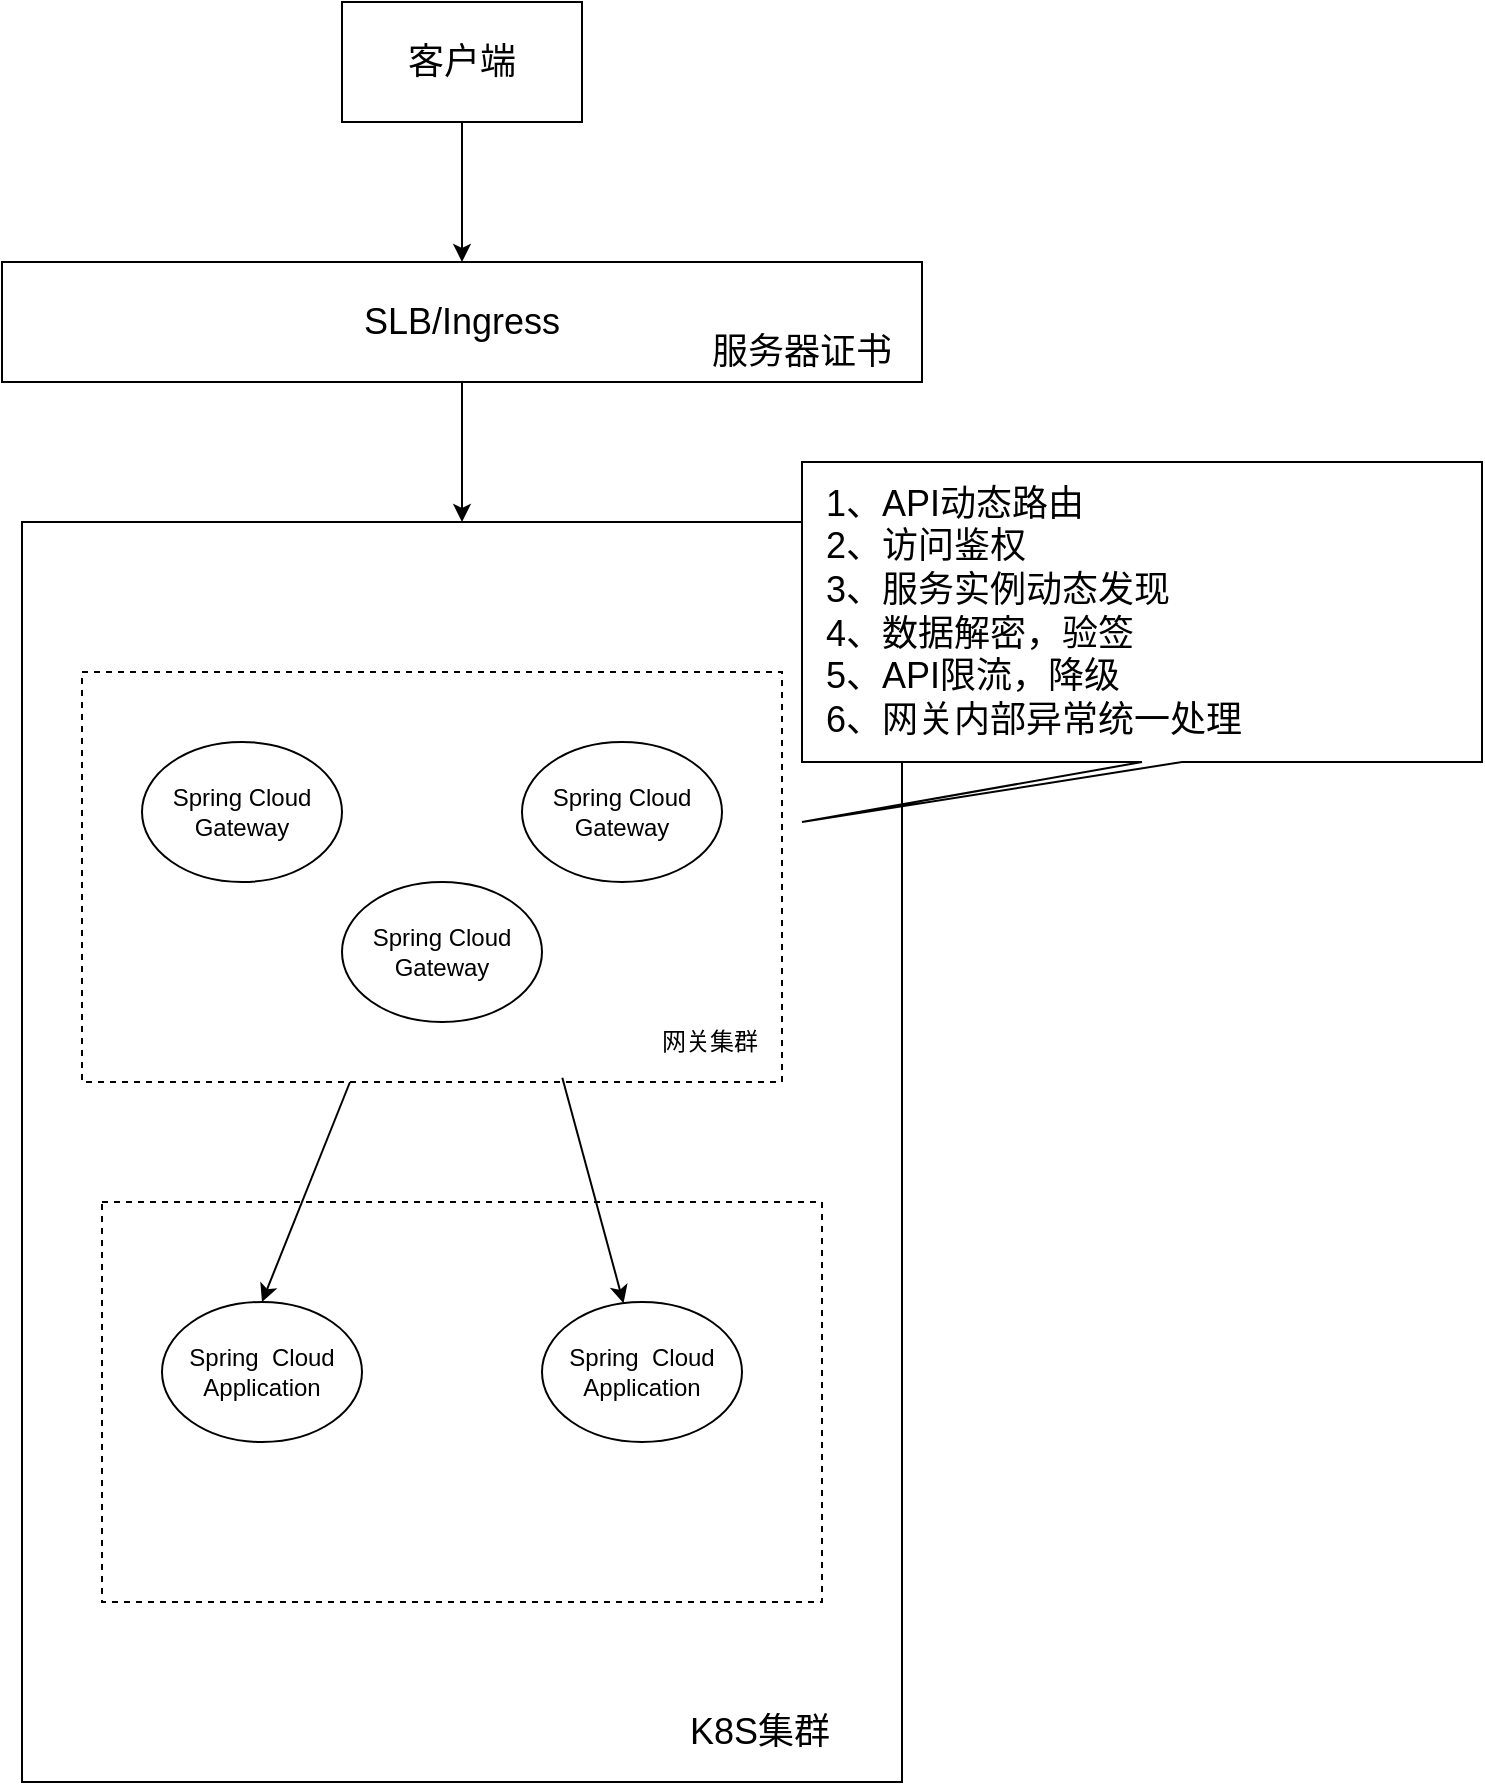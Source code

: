 <mxfile version="17.4.4" type="github">
  <diagram id="-VOcWj1ocziv8-YnXL26" name="Page-1">
    <mxGraphModel dx="1210" dy="620" grid="1" gridSize="10" guides="1" tooltips="1" connect="1" arrows="1" fold="1" page="1" pageScale="1" pageWidth="827" pageHeight="1169" math="0" shadow="0">
      <root>
        <mxCell id="0" />
        <mxCell id="1" parent="0" />
        <mxCell id="WtcjyZshPAkAoCMtC2D1-2" value="" style="rounded=0;whiteSpace=wrap;html=1;" vertex="1" parent="1">
          <mxGeometry x="230" y="270" width="440" height="630" as="geometry" />
        </mxCell>
        <mxCell id="WtcjyZshPAkAoCMtC2D1-28" value="" style="rounded=0;whiteSpace=wrap;html=1;fontSize=18;dashed=1;" vertex="1" parent="1">
          <mxGeometry x="270" y="610" width="360" height="200" as="geometry" />
        </mxCell>
        <mxCell id="WtcjyZshPAkAoCMtC2D1-9" value="" style="rounded=0;whiteSpace=wrap;html=1;dashed=1;" vertex="1" parent="1">
          <mxGeometry x="260" y="345" width="350" height="205" as="geometry" />
        </mxCell>
        <mxCell id="WtcjyZshPAkAoCMtC2D1-10" value="" style="edgeStyle=orthogonalEdgeStyle;rounded=0;orthogonalLoop=1;jettySize=auto;html=1;" edge="1" parent="1" source="WtcjyZshPAkAoCMtC2D1-1" target="WtcjyZshPAkAoCMtC2D1-2">
          <mxGeometry relative="1" as="geometry" />
        </mxCell>
        <mxCell id="WtcjyZshPAkAoCMtC2D1-1" value="&lt;font style=&quot;font-size: 18px&quot;&gt;SLB/Ingress&lt;/font&gt;" style="rounded=0;whiteSpace=wrap;html=1;" vertex="1" parent="1">
          <mxGeometry x="220" y="140" width="460" height="60" as="geometry" />
        </mxCell>
        <mxCell id="WtcjyZshPAkAoCMtC2D1-4" value="&lt;font style=&quot;font-size: 18px&quot;&gt;K8S集群&lt;/font&gt;" style="text;html=1;strokeColor=none;fillColor=none;align=center;verticalAlign=middle;whiteSpace=wrap;rounded=0;" vertex="1" parent="1">
          <mxGeometry x="544" y="860" width="110" height="30" as="geometry" />
        </mxCell>
        <mxCell id="WtcjyZshPAkAoCMtC2D1-5" value="Spring Cloud Gateway" style="ellipse;whiteSpace=wrap;html=1;" vertex="1" parent="1">
          <mxGeometry x="290" y="380" width="100" height="70" as="geometry" />
        </mxCell>
        <mxCell id="WtcjyZshPAkAoCMtC2D1-7" value="Spring&amp;nbsp; Cloud Application" style="ellipse;whiteSpace=wrap;html=1;" vertex="1" parent="1">
          <mxGeometry x="300" y="660" width="100" height="70" as="geometry" />
        </mxCell>
        <mxCell id="WtcjyZshPAkAoCMtC2D1-12" value="网关集群" style="text;html=1;strokeColor=none;fillColor=none;align=center;verticalAlign=middle;whiteSpace=wrap;rounded=0;" vertex="1" parent="1">
          <mxGeometry x="544" y="515" width="60" height="30" as="geometry" />
        </mxCell>
        <mxCell id="WtcjyZshPAkAoCMtC2D1-13" value="Spring&amp;nbsp; Cloud Application" style="ellipse;whiteSpace=wrap;html=1;" vertex="1" parent="1">
          <mxGeometry x="490" y="660" width="100" height="70" as="geometry" />
        </mxCell>
        <mxCell id="WtcjyZshPAkAoCMtC2D1-14" value="" style="endArrow=classic;html=1;rounded=0;entryX=0.5;entryY=0;entryDx=0;entryDy=0;" edge="1" parent="1" source="WtcjyZshPAkAoCMtC2D1-9" target="WtcjyZshPAkAoCMtC2D1-7">
          <mxGeometry width="50" height="50" relative="1" as="geometry">
            <mxPoint x="390" y="580" as="sourcePoint" />
            <mxPoint x="440" y="530" as="targetPoint" />
          </mxGeometry>
        </mxCell>
        <mxCell id="WtcjyZshPAkAoCMtC2D1-15" value="" style="endArrow=classic;html=1;rounded=0;exitX=0.614;exitY=0.441;exitDx=0;exitDy=0;exitPerimeter=0;" edge="1" parent="1" source="WtcjyZshPAkAoCMtC2D1-2" target="WtcjyZshPAkAoCMtC2D1-13">
          <mxGeometry width="50" height="50" relative="1" as="geometry">
            <mxPoint x="404" y="560" as="sourcePoint" />
            <mxPoint x="360" y="670" as="targetPoint" />
          </mxGeometry>
        </mxCell>
        <mxCell id="WtcjyZshPAkAoCMtC2D1-16" value="" style="shape=callout;whiteSpace=wrap;html=1;perimeter=calloutPerimeter;position2=0;" vertex="1" parent="1">
          <mxGeometry x="620" y="240" width="340" height="180" as="geometry" />
        </mxCell>
        <mxCell id="WtcjyZshPAkAoCMtC2D1-17" value="&lt;font style=&quot;font-size: 18px&quot;&gt;1、API动态路由&lt;br&gt;2、访问鉴权&lt;br&gt;3、服务实例动态发现&lt;br&gt;4、数据解密，验签&lt;br&gt;5、API限流，降级&lt;br&gt;6、网关内部异常统一处理&lt;br&gt;&lt;/font&gt;" style="text;html=1;strokeColor=none;fillColor=none;align=left;verticalAlign=middle;whiteSpace=wrap;rounded=0;" vertex="1" parent="1">
          <mxGeometry x="630" y="250" width="290" height="130" as="geometry" />
        </mxCell>
        <mxCell id="WtcjyZshPAkAoCMtC2D1-19" value="" style="edgeStyle=orthogonalEdgeStyle;rounded=0;orthogonalLoop=1;jettySize=auto;html=1;fontSize=18;" edge="1" parent="1" source="WtcjyZshPAkAoCMtC2D1-18" target="WtcjyZshPAkAoCMtC2D1-1">
          <mxGeometry relative="1" as="geometry" />
        </mxCell>
        <mxCell id="WtcjyZshPAkAoCMtC2D1-18" value="客户端" style="rounded=0;whiteSpace=wrap;html=1;fontSize=18;" vertex="1" parent="1">
          <mxGeometry x="390" y="10" width="120" height="60" as="geometry" />
        </mxCell>
        <mxCell id="WtcjyZshPAkAoCMtC2D1-21" value="Spring Cloud Gateway" style="ellipse;whiteSpace=wrap;html=1;" vertex="1" parent="1">
          <mxGeometry x="480" y="380" width="100" height="70" as="geometry" />
        </mxCell>
        <mxCell id="WtcjyZshPAkAoCMtC2D1-22" value="Spring Cloud Gateway" style="ellipse;whiteSpace=wrap;html=1;" vertex="1" parent="1">
          <mxGeometry x="390" y="450" width="100" height="70" as="geometry" />
        </mxCell>
        <mxCell id="WtcjyZshPAkAoCMtC2D1-32" value="服务器证书" style="text;html=1;strokeColor=none;fillColor=none;align=center;verticalAlign=middle;whiteSpace=wrap;rounded=0;dashed=1;fontSize=18;" vertex="1" parent="1">
          <mxGeometry x="570" y="180" width="100" height="10" as="geometry" />
        </mxCell>
      </root>
    </mxGraphModel>
  </diagram>
</mxfile>
